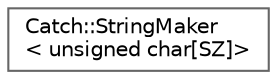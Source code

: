 digraph "Graphical Class Hierarchy"
{
 // LATEX_PDF_SIZE
  bgcolor="transparent";
  edge [fontname=Helvetica,fontsize=10,labelfontname=Helvetica,labelfontsize=10];
  node [fontname=Helvetica,fontsize=10,shape=box,height=0.2,width=0.4];
  rankdir="LR";
  Node0 [id="Node000000",label="Catch::StringMaker\l\< unsigned char[SZ]\>",height=0.2,width=0.4,color="grey40", fillcolor="white", style="filled",URL="$struct_catch_1_1_string_maker_3_01unsigned_01char_0f_s_z_0e_4.html",tooltip=" "];
}
